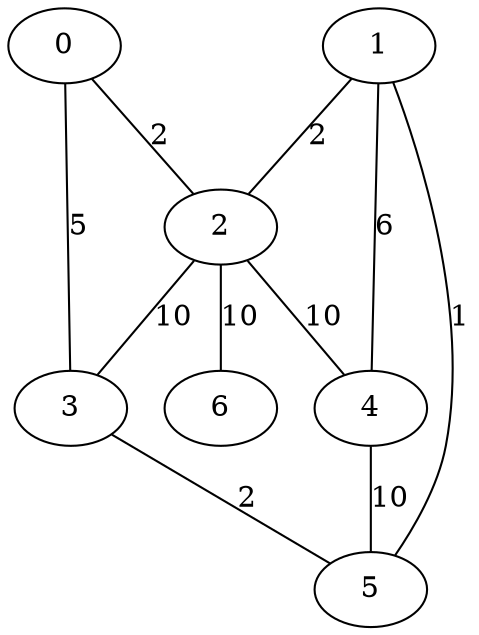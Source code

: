 Graph {
0;
1;
2;
3;
4;
5;
6;
0 -- 2 [label= 2, weight= 2];
0 -- 3 [label= 5, weight= 5];
1 -- 2 [label= 2, weight= 2];
1 -- 4 [label= 6, weight= 6];
1 -- 5 [label= 1, weight= 1];
2 -- 3 [label= 10, weight= 10];
2 -- 4 [label= 10, weight= 10];
2 -- 6 [label= 10, weight= 10];
3 -- 5 [label= 2, weight= 2];
4 -- 5 [label= 10, weight= 10];
}